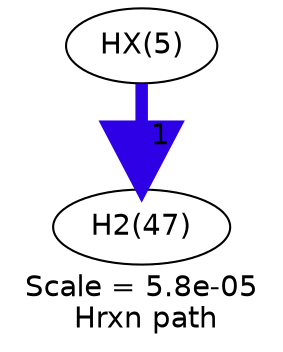 digraph reaction_paths {
center=1;
s48 -> s11[fontname="Helvetica", style="setlinewidth(6)", arrowsize=3, color="0.7, 1.5, 0.9"
, label=" 1"];
s11 [ fontname="Helvetica", label="H2(47)"];
s48 [ fontname="Helvetica", label="HX(5)"];
 label = "Scale = 5.8e-05\l Hrxn path";
 fontname = "Helvetica";
}
